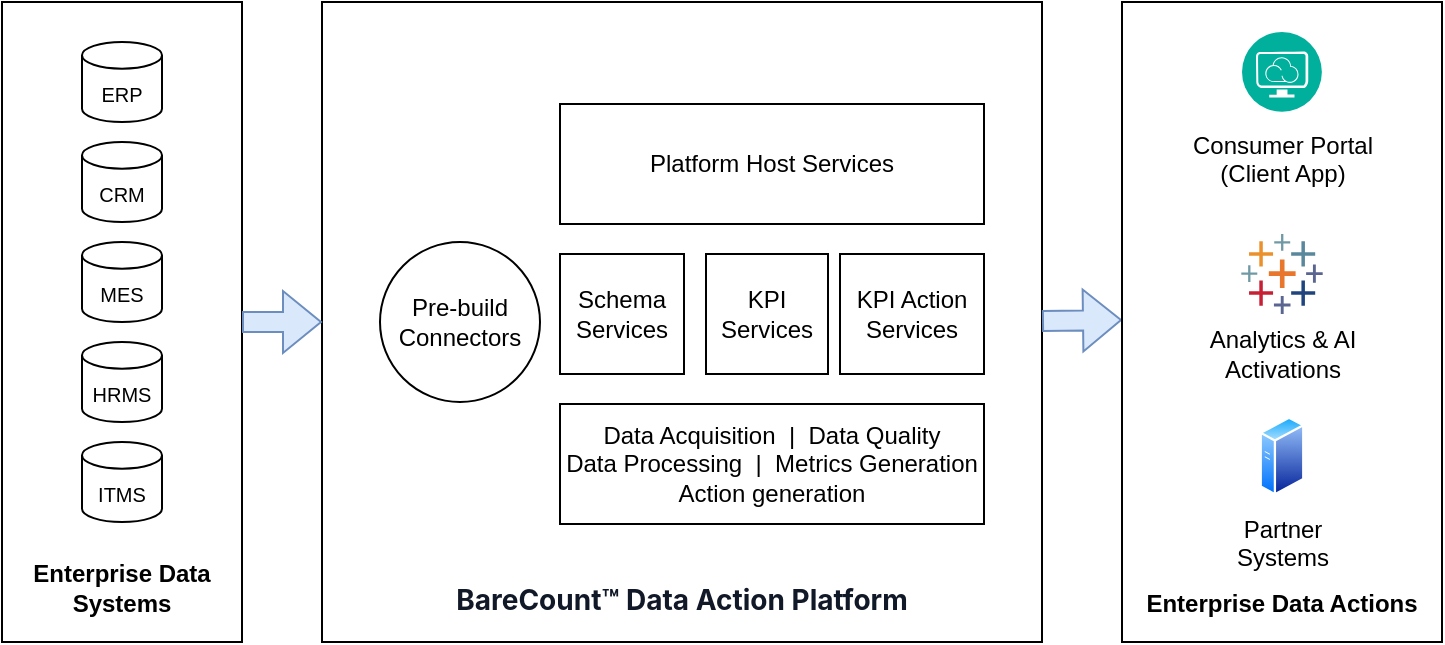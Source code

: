 <mxfile version="28.1.2">
  <diagram name="Page-1" id="LsKtsETs-TLXyHAkKxTm">
    <mxGraphModel dx="1042" dy="770" grid="1" gridSize="10" guides="1" tooltips="1" connect="1" arrows="1" fold="1" page="1" pageScale="1" pageWidth="850" pageHeight="1100" math="0" shadow="0">
      <root>
        <mxCell id="0" />
        <mxCell id="1" parent="0" />
        <mxCell id="A66RFWzFlaXCIW3IbmdF-20" value="Enterprise Data Systems" style="rounded=0;whiteSpace=wrap;html=1;verticalAlign=bottom;fontStyle=1;spacingBottom=10;" vertex="1" parent="1">
          <mxGeometry x="40" y="200" width="120" height="320" as="geometry" />
        </mxCell>
        <mxCell id="A66RFWzFlaXCIW3IbmdF-2" value="&lt;div&gt;&lt;br&gt;&lt;/div&gt;ERP" style="strokeWidth=1;html=1;shape=mxgraph.flowchart.database;whiteSpace=wrap;fontSize=10;" vertex="1" parent="1">
          <mxGeometry x="80" y="220" width="40" height="40" as="geometry" />
        </mxCell>
        <mxCell id="A66RFWzFlaXCIW3IbmdF-3" value="&lt;div&gt;&lt;br&gt;&lt;/div&gt;CRM" style="strokeWidth=1;html=1;shape=mxgraph.flowchart.database;whiteSpace=wrap;fontSize=10;" vertex="1" parent="1">
          <mxGeometry x="80" y="270" width="40" height="40" as="geometry" />
        </mxCell>
        <mxCell id="A66RFWzFlaXCIW3IbmdF-4" value="&lt;div&gt;&lt;br&gt;&lt;/div&gt;MES" style="strokeWidth=1;html=1;shape=mxgraph.flowchart.database;whiteSpace=wrap;fontSize=10;" vertex="1" parent="1">
          <mxGeometry x="80" y="320" width="40" height="40" as="geometry" />
        </mxCell>
        <mxCell id="A66RFWzFlaXCIW3IbmdF-5" value="&lt;div&gt;&lt;br&gt;&lt;/div&gt;HRMS" style="strokeWidth=1;html=1;shape=mxgraph.flowchart.database;whiteSpace=wrap;fontSize=10;" vertex="1" parent="1">
          <mxGeometry x="80" y="370" width="40" height="40" as="geometry" />
        </mxCell>
        <mxCell id="A66RFWzFlaXCIW3IbmdF-6" value="&lt;div&gt;&lt;br&gt;&lt;/div&gt;ITMS" style="strokeWidth=1;html=1;shape=mxgraph.flowchart.database;whiteSpace=wrap;fontSize=10;" vertex="1" parent="1">
          <mxGeometry x="80" y="420" width="40" height="40" as="geometry" />
        </mxCell>
        <mxCell id="A66RFWzFlaXCIW3IbmdF-9" value="&lt;span style=&quot;color: rgb(17, 24, 39); font-family: Inter, ui-sans-serif, system-ui, -apple-system, &amp;quot;Segoe UI&amp;quot;, Roboto, &amp;quot;Helvetica Neue&amp;quot;, Arial, &amp;quot;Apple Color Emoji&amp;quot;, &amp;quot;Segoe UI Emoji&amp;quot;, -apple-system, BlinkMacSystemFont, Helvetica, Arial, sans-serif; font-size: 14px; text-align: start; background-color: rgb(255, 255, 255);&quot;&gt;BareCount™ Data Action Platform&lt;/span&gt;" style="rounded=0;whiteSpace=wrap;html=1;verticalAlign=bottom;fontStyle=1;spacingBottom=10;" vertex="1" parent="1">
          <mxGeometry x="200" y="200" width="360" height="320" as="geometry" />
        </mxCell>
        <mxCell id="A66RFWzFlaXCIW3IbmdF-11" value="" style="shape=flexArrow;endArrow=classic;html=1;rounded=0;fillColor=#dae8fc;strokeColor=#6c8ebf;entryX=0;entryY=0.5;entryDx=0;entryDy=0;" edge="1" parent="1" target="A66RFWzFlaXCIW3IbmdF-9">
          <mxGeometry width="50" height="50" relative="1" as="geometry">
            <mxPoint x="160" y="360" as="sourcePoint" />
            <mxPoint x="180" y="360" as="targetPoint" />
          </mxGeometry>
        </mxCell>
        <mxCell id="A66RFWzFlaXCIW3IbmdF-18" value="" style="shape=flexArrow;endArrow=classic;html=1;rounded=0;fillColor=#dae8fc;strokeColor=#6c8ebf;" edge="1" parent="1">
          <mxGeometry width="50" height="50" relative="1" as="geometry">
            <mxPoint x="560" y="359.5" as="sourcePoint" />
            <mxPoint x="600" y="359" as="targetPoint" />
          </mxGeometry>
        </mxCell>
        <mxCell id="A66RFWzFlaXCIW3IbmdF-21" value="" style="group" vertex="1" connectable="0" parent="1">
          <mxGeometry x="229" y="251" width="302" height="210" as="geometry" />
        </mxCell>
        <mxCell id="A66RFWzFlaXCIW3IbmdF-10" value="Pre-build&lt;div&gt;Connectors&lt;/div&gt;" style="ellipse;whiteSpace=wrap;html=1;aspect=fixed;" vertex="1" parent="A66RFWzFlaXCIW3IbmdF-21">
          <mxGeometry y="69" width="80" height="80" as="geometry" />
        </mxCell>
        <mxCell id="A66RFWzFlaXCIW3IbmdF-12" value="Schema&lt;div&gt;Services&lt;/div&gt;" style="rounded=0;whiteSpace=wrap;html=1;" vertex="1" parent="A66RFWzFlaXCIW3IbmdF-21">
          <mxGeometry x="90" y="75" width="62" height="60" as="geometry" />
        </mxCell>
        <mxCell id="A66RFWzFlaXCIW3IbmdF-13" value="KPI&lt;div&gt;Services&lt;/div&gt;" style="rounded=0;whiteSpace=wrap;html=1;" vertex="1" parent="A66RFWzFlaXCIW3IbmdF-21">
          <mxGeometry x="163" y="75" width="61" height="60" as="geometry" />
        </mxCell>
        <mxCell id="A66RFWzFlaXCIW3IbmdF-14" value="KPI Action&lt;div&gt;Services&lt;/div&gt;" style="rounded=0;whiteSpace=wrap;html=1;" vertex="1" parent="A66RFWzFlaXCIW3IbmdF-21">
          <mxGeometry x="230" y="75" width="72" height="60" as="geometry" />
        </mxCell>
        <mxCell id="A66RFWzFlaXCIW3IbmdF-15" value="Data Acquisition&amp;nbsp; |&amp;nbsp; Data Quality&lt;br&gt;Data Processing&amp;nbsp; |&amp;nbsp; Metrics Generation&lt;div&gt;Action generation&lt;/div&gt;" style="rounded=0;whiteSpace=wrap;html=1;" vertex="1" parent="A66RFWzFlaXCIW3IbmdF-21">
          <mxGeometry x="90" y="150" width="212" height="60" as="geometry" />
        </mxCell>
        <mxCell id="A66RFWzFlaXCIW3IbmdF-19" value="Platform Host Services" style="rounded=0;whiteSpace=wrap;html=1;" vertex="1" parent="A66RFWzFlaXCIW3IbmdF-21">
          <mxGeometry x="90" width="212" height="60" as="geometry" />
        </mxCell>
        <mxCell id="A66RFWzFlaXCIW3IbmdF-22" value="Enterprise Data Actions" style="rounded=0;whiteSpace=wrap;html=1;verticalAlign=bottom;fontStyle=1;spacingBottom=10;" vertex="1" parent="1">
          <mxGeometry x="600" y="200" width="160" height="320" as="geometry" />
        </mxCell>
        <mxCell id="RZDRDTuHVeCBW8U190pk-2" value="Analytics &amp;amp; AI&lt;div&gt;Activations&lt;/div&gt;" style="verticalLabelPosition=bottom;aspect=fixed;html=1;shape=mxgraph.salesforce.analytics;fillColorStyles=fillColor2,fillColor3,fillColor4,fillColor5,fillColor6,fillColor7,fillColor8;fillColor2=#7099a6;fillColor3=#eb912c;fillColor4=#c72035;fillColor5=#1f447e;fillColor6=#59879b;fillColor7=#e8762c;fillColor8=#5b6591;fillColor=none;strokeColor=none;align=center;" parent="1" vertex="1">
          <mxGeometry x="659.59" y="316" width="40.82" height="40" as="geometry" />
        </mxCell>
        <mxCell id="RZDRDTuHVeCBW8U190pk-3" value="Partner&lt;div&gt;Systems&lt;/div&gt;" style="image;aspect=fixed;perimeter=ellipsePerimeter;html=1;align=center;shadow=0;dashed=0;spacingTop=3;image=img/lib/active_directory/generic_server.svg;" parent="1" vertex="1">
          <mxGeometry x="668.8" y="407" width="22.4" height="40" as="geometry" />
        </mxCell>
        <mxCell id="RZDRDTuHVeCBW8U190pk-1" value="&lt;font style=&quot;color: rgb(0, 0, 0);&quot;&gt;Consumer Portal&lt;br&gt;(Client App)&lt;/font&gt;" style="image;aspect=fixed;perimeter=ellipsePerimeter;html=1;align=center;shadow=0;dashed=0;fontColor=#4277BB;labelBackgroundColor=default;fontSize=12;spacingTop=3;image=img/lib/ibm/management/provider_cloud_portal_service.svg;" parent="1" vertex="1">
          <mxGeometry x="660" y="215" width="40" height="40" as="geometry" />
        </mxCell>
      </root>
    </mxGraphModel>
  </diagram>
</mxfile>
